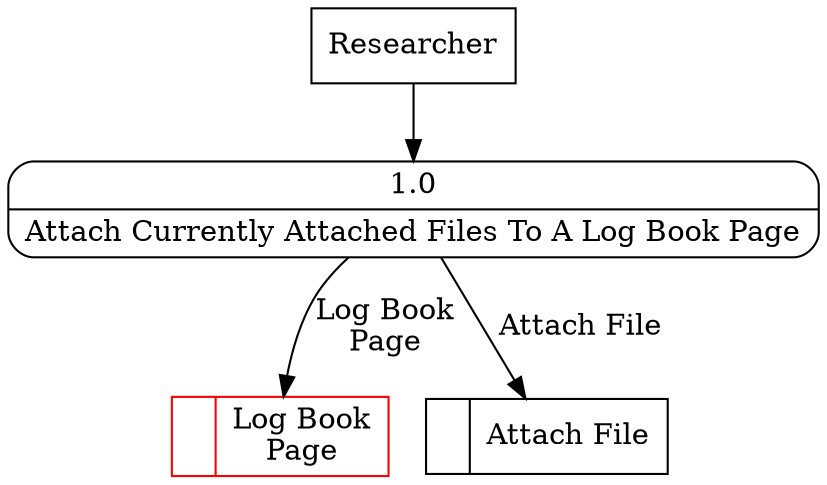 digraph dfd2{ 
node[shape=record]
200 [label="<f0>  |<f1> Log Book\nPage " color=red];
201 [label="<f0>  |<f1> Attach File " ];
202 [label="Researcher" shape=box];
203 [label="{<f0> 1.0|<f1> Attach Currently Attached Files To A Log Book Page }" shape=Mrecord];
202 -> 203
203 -> 201 [label="Attach File"]
203 -> 200 [label="Log Book\nPage"]
}